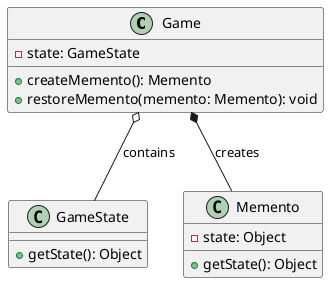 @startuml
hide footbox

class Game {
    -state: GameState
    +createMemento(): Memento
    +restoreMemento(memento: Memento): void
}

class GameState {
    +getState(): Object
}

class Memento {
    -state: Object
    +getState(): Object
}

Game *-- Memento : creates
Game o-- GameState : contains

@enduml
